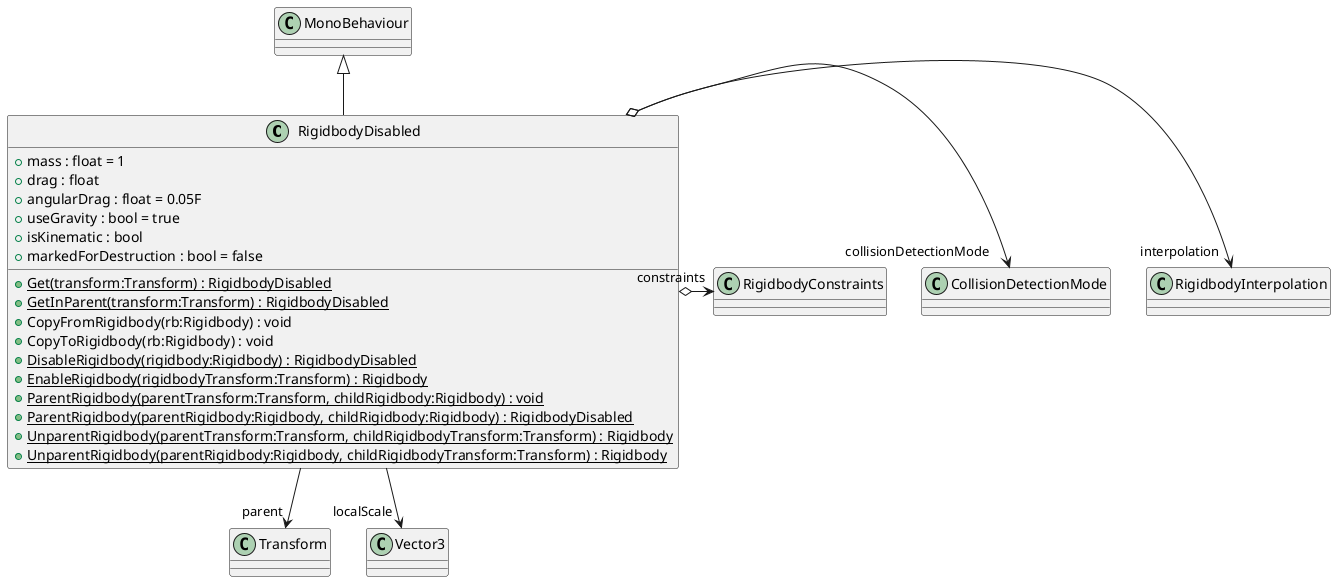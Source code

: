 @startuml
class RigidbodyDisabled {
    + mass : float = 1
    + drag : float
    + angularDrag : float = 0.05F
    + useGravity : bool = true
    + isKinematic : bool
    + markedForDestruction : bool = false
    + {static} Get(transform:Transform) : RigidbodyDisabled
    + {static} GetInParent(transform:Transform) : RigidbodyDisabled
    + CopyFromRigidbody(rb:Rigidbody) : void
    + CopyToRigidbody(rb:Rigidbody) : void
    + {static} DisableRigidbody(rigidbody:Rigidbody) : RigidbodyDisabled
    + {static} EnableRigidbody(rigidbodyTransform:Transform) : Rigidbody
    + {static} ParentRigidbody(parentTransform:Transform, childRigidbody:Rigidbody) : void
    + {static} ParentRigidbody(parentRigidbody:Rigidbody, childRigidbody:Rigidbody) : RigidbodyDisabled
    + {static} UnparentRigidbody(parentTransform:Transform, childRigidbodyTransform:Transform) : Rigidbody
    + {static} UnparentRigidbody(parentRigidbody:Rigidbody, childRigidbodyTransform:Transform) : Rigidbody
}
MonoBehaviour <|-- RigidbodyDisabled
RigidbodyDisabled o-> "interpolation" RigidbodyInterpolation
RigidbodyDisabled o-> "collisionDetectionMode" CollisionDetectionMode
RigidbodyDisabled o-> "constraints" RigidbodyConstraints
RigidbodyDisabled --> "parent" Transform
RigidbodyDisabled --> "localScale" Vector3
@enduml
